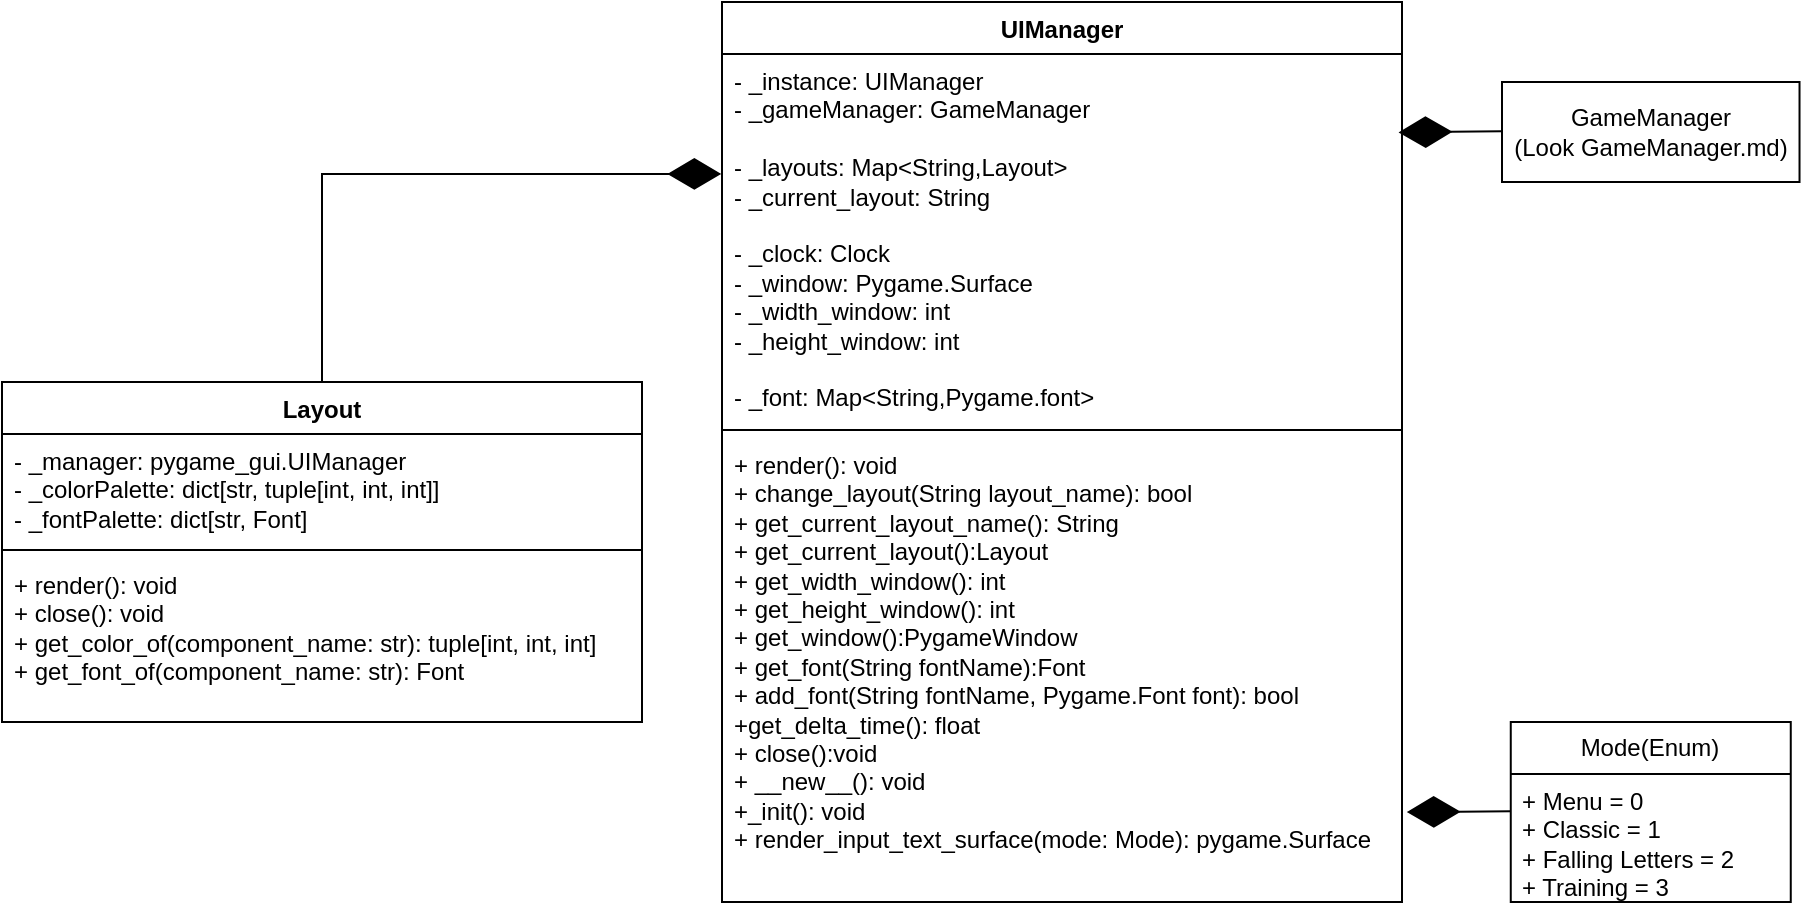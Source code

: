 <mxfile version="22.1.22" type="embed">
  <diagram name="Strona-1" id="lW90C72kBJjDuBChe3ZZ">
    <mxGraphModel dx="1940" dy="710" grid="1" gridSize="10" guides="1" tooltips="1" connect="1" arrows="1" fold="1" page="1" pageScale="1" pageWidth="827" pageHeight="1169" background="#FFFFFF" math="0" shadow="0">
      <root>
        <mxCell id="0" />
        <mxCell id="1" parent="0" />
        <object label="UIManager" asdf="dasdsasdsadasd" id="08lzE9bTN29DCqEtJFMw-1">
          <mxCell style="swimlane;fontStyle=1;align=center;verticalAlign=top;childLayout=stackLayout;horizontal=1;startSize=26;horizontalStack=0;resizeParent=1;resizeParentMax=0;resizeLast=0;collapsible=1;marginBottom=0;whiteSpace=wrap;html=1;" parent="1" vertex="1">
            <mxGeometry x="330" y="140" width="340" height="450" as="geometry" />
          </mxCell>
        </object>
        <mxCell id="08lzE9bTN29DCqEtJFMw-2" value="&lt;div&gt;- _instance: UIManager&lt;/div&gt;&lt;div&gt;- _gameManager: GameManager&lt;br&gt;&lt;/div&gt;&lt;div&gt;&lt;br&gt;&lt;/div&gt;&lt;div&gt;&lt;div style=&quot;border-color: var(--border-color);&quot;&gt;- _layouts: Map&amp;lt;String,Layout&amp;gt;&lt;br style=&quot;border-color: var(--border-color);&quot;&gt;&lt;/div&gt;&lt;div style=&quot;border-color: var(--border-color);&quot;&gt;- _current_layout: String&lt;br style=&quot;border-color: var(--border-color);&quot;&gt;&lt;/div&gt;&lt;div style=&quot;border-color: var(--border-color);&quot;&gt;&lt;br&gt;&lt;/div&gt;&lt;/div&gt;&lt;div&gt;- _clock: Clock&lt;br&gt;&lt;div&gt;- _window: Pygame.Surface&lt;/div&gt;&lt;div&gt;- _width_window: int&lt;/div&gt;&lt;div&gt;- _height_window: int&lt;/div&gt;&lt;div&gt;&lt;br&gt;&lt;/div&gt;&lt;div&gt;- _font: Map&amp;lt;String,Pygame.font&amp;gt;&lt;/div&gt;&lt;div&gt;&lt;br&gt;&lt;/div&gt;&lt;/div&gt;" style="text;strokeColor=none;fillColor=none;align=left;verticalAlign=top;spacingLeft=4;spacingRight=4;overflow=hidden;rotatable=0;points=[[0,0.5],[1,0.5]];portConstraint=eastwest;whiteSpace=wrap;html=1;" parent="08lzE9bTN29DCqEtJFMw-1" vertex="1">
          <mxGeometry y="26" width="340" height="184" as="geometry" />
        </mxCell>
        <mxCell id="08lzE9bTN29DCqEtJFMw-3" value="" style="line;strokeWidth=1;fillColor=none;align=left;verticalAlign=middle;spacingTop=-1;spacingLeft=3;spacingRight=3;rotatable=0;labelPosition=right;points=[];portConstraint=eastwest;strokeColor=inherit;" parent="08lzE9bTN29DCqEtJFMw-1" vertex="1">
          <mxGeometry y="210" width="340" height="8" as="geometry" />
        </mxCell>
        <mxCell id="08lzE9bTN29DCqEtJFMw-4" value="&lt;div&gt;&lt;span style=&quot;background-color: initial;&quot;&gt;+ render(): void&lt;/span&gt;&lt;br&gt;&lt;/div&gt;&lt;div&gt;+ change_layout(String layout_name): bool&lt;/div&gt;&lt;div&gt;+ get_current_layout_name(): String&lt;/div&gt;&lt;div&gt;+ get_current_layout():Layout&lt;/div&gt;&lt;div&gt;+ get_width_window(): int&lt;/div&gt;&lt;div&gt;+ get_height_window(): int&lt;/div&gt;&lt;div&gt;+ get_window():PygameWindow&lt;/div&gt;&lt;div&gt;+ get_font(String fontName):Font&lt;/div&gt;&lt;div&gt;+ add_font(String fontName, Pygame.Font font): bool&lt;/div&gt;&lt;div&gt;+get_delta_time(): float&lt;/div&gt;&lt;div&gt;+ close():void&lt;/div&gt;&lt;div&gt;+ __new__(): void&lt;/div&gt;&lt;div&gt;+_init(): void&lt;/div&gt;&lt;div&gt;+ render_input_text_surface(mode: Mode): pygame.Surface&lt;/div&gt;" style="text;strokeColor=none;fillColor=none;align=left;verticalAlign=top;spacingLeft=4;spacingRight=4;overflow=hidden;rotatable=0;points=[[0,0.5],[1,0.5]];portConstraint=eastwest;whiteSpace=wrap;html=1;" parent="08lzE9bTN29DCqEtJFMw-1" vertex="1">
          <mxGeometry y="218" width="340" height="232" as="geometry" />
        </mxCell>
        <mxCell id="xMzHQFip6BE_uK59jBf_-1" value="" style="endArrow=diamondThin;endFill=1;endSize=24;html=1;rounded=0;entryX=-0.001;entryY=0.326;entryDx=0;entryDy=0;exitX=0.5;exitY=0;exitDx=0;exitDy=0;entryPerimeter=0;" parent="1" source="xMzHQFip6BE_uK59jBf_-4" target="08lzE9bTN29DCqEtJFMw-2" edge="1">
          <mxGeometry width="160" relative="1" as="geometry">
            <mxPoint x="131.64" y="294.5" as="sourcePoint" />
            <mxPoint x="470" y="300" as="targetPoint" />
            <Array as="points">
              <mxPoint x="130" y="226" />
            </Array>
          </mxGeometry>
        </mxCell>
        <mxCell id="xMzHQFip6BE_uK59jBf_-4" value="Layout" style="swimlane;fontStyle=1;align=center;verticalAlign=top;childLayout=stackLayout;horizontal=1;startSize=26;horizontalStack=0;resizeParent=1;resizeParentMax=0;resizeLast=0;collapsible=1;marginBottom=0;whiteSpace=wrap;html=1;" parent="1" vertex="1">
          <mxGeometry x="-30" y="330" width="320" height="170" as="geometry" />
        </mxCell>
        <mxCell id="xMzHQFip6BE_uK59jBf_-5" value="&lt;div&gt;- _manager: pygame_gui.UIManager&amp;nbsp;&lt;/div&gt;&lt;div&gt;- _colorPalette: dict[str, tuple[int, int, int]]&lt;/div&gt;&lt;div&gt;- _fontPalette: dict[str, Font]&lt;/div&gt;" style="text;strokeColor=none;fillColor=none;align=left;verticalAlign=top;spacingLeft=4;spacingRight=4;overflow=hidden;rotatable=0;points=[[0,0.5],[1,0.5]];portConstraint=eastwest;whiteSpace=wrap;html=1;" parent="xMzHQFip6BE_uK59jBf_-4" vertex="1">
          <mxGeometry y="26" width="320" height="54" as="geometry" />
        </mxCell>
        <mxCell id="xMzHQFip6BE_uK59jBf_-6" value="" style="line;strokeWidth=1;fillColor=none;align=left;verticalAlign=middle;spacingTop=-1;spacingLeft=3;spacingRight=3;rotatable=0;labelPosition=right;points=[];portConstraint=eastwest;strokeColor=inherit;" parent="xMzHQFip6BE_uK59jBf_-4" vertex="1">
          <mxGeometry y="80" width="320" height="8" as="geometry" />
        </mxCell>
        <mxCell id="xMzHQFip6BE_uK59jBf_-7" value="+ render(): void&lt;div&gt;+ close(): void&lt;/div&gt;&lt;div&gt;+ get_color_of(&lt;span style=&quot;background-color: initial;&quot;&gt;component_name: str&lt;/span&gt;&lt;span style=&quot;background-color: initial;&quot;&gt;): tuple[int, int, int]&lt;/span&gt;&lt;/div&gt;&lt;div&gt;+ get_font_of(component_name: str): Font&lt;/div&gt;" style="text;strokeColor=none;fillColor=none;align=left;verticalAlign=top;spacingLeft=4;spacingRight=4;overflow=hidden;rotatable=0;points=[[0,0.5],[1,0.5]];portConstraint=eastwest;whiteSpace=wrap;html=1;" parent="xMzHQFip6BE_uK59jBf_-4" vertex="1">
          <mxGeometry y="88" width="320" height="82" as="geometry" />
        </mxCell>
        <mxCell id="2" value="GameManager&lt;br&gt;(Look GameManager.md)" style="html=1;whiteSpace=wrap;" vertex="1" parent="1">
          <mxGeometry x="720" y="180" width="148.76" height="50" as="geometry" />
        </mxCell>
        <mxCell id="5" value="" style="endArrow=diamondThin;endFill=1;endSize=24;html=1;rounded=0;entryX=0.995;entryY=0.213;entryDx=0;entryDy=0;entryPerimeter=0;" edge="1" parent="1" target="08lzE9bTN29DCqEtJFMw-2">
          <mxGeometry width="160" relative="1" as="geometry">
            <mxPoint x="720" y="204.65" as="sourcePoint" />
            <mxPoint x="670" y="200" as="targetPoint" />
          </mxGeometry>
        </mxCell>
        <mxCell id="6" value="Mode(Enum)" style="swimlane;fontStyle=0;childLayout=stackLayout;horizontal=1;startSize=26;fillColor=none;horizontalStack=0;resizeParent=1;resizeParentMax=0;resizeLast=0;collapsible=1;marginBottom=0;whiteSpace=wrap;html=1;" vertex="1" parent="1">
          <mxGeometry x="724.38" y="500" width="140" height="90" as="geometry" />
        </mxCell>
        <mxCell id="7" value="+ Menu = 0&lt;div&gt;+ Classic = 1&lt;/div&gt;&lt;div&gt;+ Falling Letters = 2&lt;/div&gt;&lt;div&gt;+ Training = 3&lt;/div&gt;" style="text;strokeColor=none;fillColor=none;align=left;verticalAlign=top;spacingLeft=4;spacingRight=4;overflow=hidden;rotatable=0;points=[[0,0.5],[1,0.5]];portConstraint=eastwest;whiteSpace=wrap;html=1;" vertex="1" parent="6">
          <mxGeometry y="26" width="140" height="64" as="geometry" />
        </mxCell>
        <mxCell id="9" value="" style="endArrow=diamondThin;endFill=1;endSize=24;html=1;rounded=0;entryX=0.995;entryY=0.213;entryDx=0;entryDy=0;entryPerimeter=0;" edge="1" parent="1">
          <mxGeometry width="160" relative="1" as="geometry">
            <mxPoint x="724.38" y="544.66" as="sourcePoint" />
            <mxPoint x="672.38" y="545.01" as="targetPoint" />
          </mxGeometry>
        </mxCell>
      </root>
    </mxGraphModel>
  </diagram>
</mxfile>

